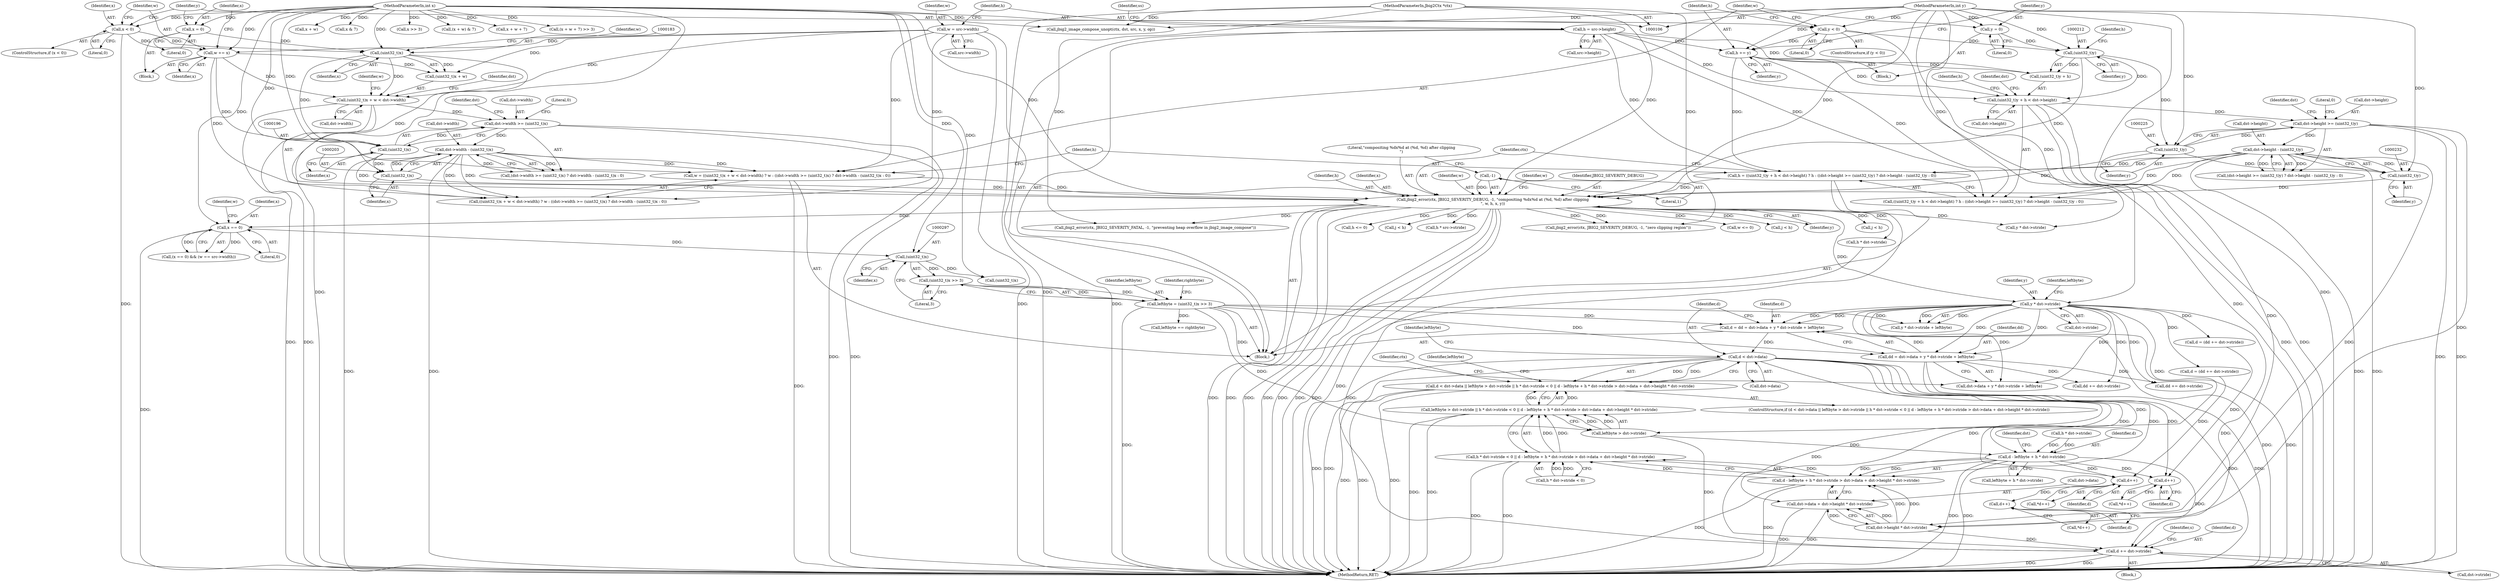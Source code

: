 digraph "0_ghostscript_e698d5c11d27212aa1098bc5b1673a3378563092_3@integer" {
"1000319" [label="(Call,d = dd = dst->data + y * dst->stride + leftbyte)"];
"1000321" [label="(Call,dd = dst->data + y * dst->stride + leftbyte)"];
"1000328" [label="(Call,y * dst->stride)"];
"1000235" [label="(Call,jbig2_error(ctx, JBIG2_SEVERITY_DEBUG, -1, \"compositing %dx%d at (%d, %d) after clipping\n\", w, h, x, y))"];
"1000107" [label="(MethodParameterIn,Jbig2Ctx *ctx)"];
"1000238" [label="(Call,-1)"];
"1000177" [label="(Call,w = ((uint32_t)x + w < dst->width) ? w : ((dst->width >= (uint32_t)x) ? dst->width - (uint32_t)x : 0))"];
"1000140" [label="(Call,w = src->width)"];
"1000160" [label="(Call,w += x)"];
"1000156" [label="(Call,x < 0)"];
"1000110" [label="(MethodParameterIn,int x)"];
"1000198" [label="(Call,dst->width - (uint32_t)x)"];
"1000191" [label="(Call,dst->width >= (uint32_t)x)"];
"1000180" [label="(Call,(uint32_t)x + w < dst->width)"];
"1000182" [label="(Call,(uint32_t)x)"];
"1000163" [label="(Call,x = 0)"];
"1000195" [label="(Call,(uint32_t)x)"];
"1000202" [label="(Call,(uint32_t)x)"];
"1000206" [label="(Call,h = ((uint32_t)y + h < dst->height) ? h : ((dst->height >= (uint32_t)y) ? dst->height - (uint32_t)y : 0))"];
"1000171" [label="(Call,h += y)"];
"1000167" [label="(Call,y < 0)"];
"1000111" [label="(MethodParameterIn,int y)"];
"1000145" [label="(Call,h = src->height)"];
"1000227" [label="(Call,dst->height - (uint32_t)y)"];
"1000220" [label="(Call,dst->height >= (uint32_t)y)"];
"1000209" [label="(Call,(uint32_t)y + h < dst->height)"];
"1000211" [label="(Call,(uint32_t)y)"];
"1000174" [label="(Call,y = 0)"];
"1000224" [label="(Call,(uint32_t)y)"];
"1000231" [label="(Call,(uint32_t)y)"];
"1000293" [label="(Call,leftbyte = (uint32_t)x >> 3)"];
"1000295" [label="(Call,(uint32_t)x >> 3)"];
"1000296" [label="(Call,(uint32_t)x)"];
"1000264" [label="(Call,x == 0)"];
"1000336" [label="(Call,d < dst->data)"];
"1000335" [label="(Call,d < dst->data || leftbyte > dst->stride || h * dst->stride < 0 || d - leftbyte + h * dst->stride > dst->data + dst->height * dst->stride)"];
"1000356" [label="(Call,d - leftbyte + h * dst->stride)"];
"1000355" [label="(Call,d - leftbyte + h * dst->stride > dst->data + dst->height * dst->stride)"];
"1000347" [label="(Call,h * dst->stride < 0 || d - leftbyte + h * dst->stride > dst->data + dst->height * dst->stride)"];
"1000341" [label="(Call,leftbyte > dst->stride || h * dst->stride < 0 || d - leftbyte + h * dst->stride > dst->data + dst->height * dst->stride)"];
"1000415" [label="(Call,d += dst->stride)"];
"1000468" [label="(Call,d++)"];
"1000562" [label="(Call,d++)"];
"1000596" [label="(Call,d++)"];
"1000365" [label="(Call,dst->data + dst->height * dst->stride)"];
"1000182" [label="(Call,(uint32_t)x)"];
"1000242" [label="(Identifier,h)"];
"1000385" [label="(Call,leftbyte == rightbyte)"];
"1000467" [label="(Call,*d++)"];
"1000243" [label="(Identifier,x)"];
"1000349" [label="(Call,h * dst->stride)"];
"1000220" [label="(Call,dst->height >= (uint32_t)y)"];
"1000151" [label="(Identifier,ss)"];
"1000186" [label="(Call,dst->width)"];
"1000386" [label="(Identifier,leftbyte)"];
"1000301" [label="(Identifier,rightbyte)"];
"1000141" [label="(Identifier,w)"];
"1000213" [label="(Identifier,y)"];
"1000210" [label="(Call,(uint32_t)y + h)"];
"1000219" [label="(Call,(dst->height >= (uint32_t)y) ? dst->height - (uint32_t)y : 0)"];
"1000156" [label="(Call,x < 0)"];
"1000468" [label="(Call,d++)"];
"1000211" [label="(Call,(uint32_t)y)"];
"1000146" [label="(Identifier,h)"];
"1000178" [label="(Identifier,w)"];
"1000240" [label="(Literal,\"compositing %dx%d at (%d, %d) after clipping\n\")"];
"1000162" [label="(Identifier,x)"];
"1000265" [label="(Identifier,x)"];
"1000304" [label="(Call,(uint32_t)x)"];
"1000228" [label="(Call,dst->height)"];
"1000233" [label="(Identifier,y)"];
"1000241" [label="(Identifier,w)"];
"1000195" [label="(Call,(uint32_t)x)"];
"1000179" [label="(Call,((uint32_t)x + w < dst->width) ? w : ((dst->width >= (uint32_t)x) ? dst->width - (uint32_t)x : 0))"];
"1000533" [label="(Call,x + w)"];
"1000176" [label="(Literal,0)"];
"1000313" [label="(Call,x & 7)"];
"1000170" [label="(Block,)"];
"1000145" [label="(Call,h = src->height)"];
"1000209" [label="(Call,(uint32_t)y + h < dst->height)"];
"1000234" [label="(Literal,0)"];
"1000356" [label="(Call,d - leftbyte + h * dst->stride)"];
"1000328" [label="(Call,y * dst->stride)"];
"1000379" [label="(Identifier,ctx)"];
"1000236" [label="(Identifier,ctx)"];
"1000227" [label="(Call,dst->height - (uint32_t)y)"];
"1000321" [label="(Call,dd = dst->data + y * dst->stride + leftbyte)"];
"1000319" [label="(Call,d = dd = dst->data + y * dst->stride + leftbyte)"];
"1000247" [label="(Call,w <= 0)"];
"1000597" [label="(Identifier,d)"];
"1000595" [label="(Call,*d++)"];
"1000334" [label="(ControlStructure,if (d < dst->data || leftbyte > dst->stride || h * dst->stride < 0 || d - leftbyte + h * dst->stride > dst->data + dst->height * dst->stride))"];
"1000335" [label="(Call,d < dst->data || leftbyte > dst->stride || h * dst->stride < 0 || d - leftbyte + h * dst->stride > dst->data + dst->height * dst->stride)"];
"1000177" [label="(Call,w = ((uint32_t)x + w < dst->width) ? w : ((dst->width >= (uint32_t)x) ? dst->width - (uint32_t)x : 0))"];
"1000367" [label="(Identifier,dst)"];
"1000513" [label="(Call,x >> 3)"];
"1000167" [label="(Call,y < 0)"];
"1000215" [label="(Call,dst->height)"];
"1000206" [label="(Call,h = ((uint32_t)y + h < dst->height) ? h : ((dst->height >= (uint32_t)y) ? dst->height - (uint32_t)y : 0))"];
"1000205" [label="(Literal,0)"];
"1000248" [label="(Identifier,w)"];
"1000171" [label="(Call,h += y)"];
"1000323" [label="(Call,dst->data + y * dst->stride + leftbyte)"];
"1000189" [label="(Identifier,w)"];
"1000596" [label="(Call,d++)"];
"1000161" [label="(Identifier,w)"];
"1000142" [label="(Call,src->width)"];
"1000164" [label="(Identifier,x)"];
"1000160" [label="(Call,w += x)"];
"1000169" [label="(Literal,0)"];
"1000200" [label="(Identifier,dst)"];
"1000264" [label="(Call,x == 0)"];
"1000341" [label="(Call,leftbyte > dst->stride || h * dst->stride < 0 || d - leftbyte + h * dst->stride > dst->data + dst->height * dst->stride)"];
"1000168" [label="(Identifier,y)"];
"1000451" [label="(Call,j < h)"];
"1000244" [label="(Identifier,y)"];
"1000400" [label="(Call,j < h)"];
"1000226" [label="(Identifier,y)"];
"1000263" [label="(Call,(x == 0) && (w == src->width))"];
"1000365" [label="(Call,dst->data + dst->height * dst->stride)"];
"1000192" [label="(Call,dst->width)"];
"1000343" [label="(Identifier,leftbyte)"];
"1000231" [label="(Call,(uint32_t)y)"];
"1000405" [label="(Block,)"];
"1000378" [label="(Call,jbig2_error(ctx, JBIG2_SEVERITY_FATAL, -1, \"preventing heap overflow in jbig2_image_compose\"))"];
"1000296" [label="(Call,(uint32_t)x)"];
"1000348" [label="(Call,h * dst->stride < 0)"];
"1000482" [label="(Call,dd += dst->stride)"];
"1000175" [label="(Identifier,y)"];
"1000250" [label="(Call,h <= 0)"];
"1000224" [label="(Call,(uint32_t)y)"];
"1000330" [label="(Call,dst->stride)"];
"1000294" [label="(Identifier,leftbyte)"];
"1000366" [label="(Call,dst->data)"];
"1000360" [label="(Call,h * dst->stride)"];
"1000222" [label="(Identifier,dst)"];
"1000155" [label="(ControlStructure,if (x < 0))"];
"1000157" [label="(Identifier,x)"];
"1000111" [label="(MethodParameterIn,int y)"];
"1000204" [label="(Identifier,x)"];
"1000110" [label="(MethodParameterIn,int x)"];
"1000190" [label="(Call,(dst->width >= (uint32_t)x) ? dst->width - (uint32_t)x : 0)"];
"1000480" [label="(Call,d = (dd += dst->stride))"];
"1000337" [label="(Identifier,d)"];
"1000147" [label="(Call,src->height)"];
"1000320" [label="(Identifier,d)"];
"1000299" [label="(Literal,3)"];
"1000133" [label="(Call,jbig2_image_compose_unopt(ctx, dst, src, x, y, op))"];
"1000554" [label="(Call,j < h)"];
"1000107" [label="(MethodParameterIn,Jbig2Ctx *ctx)"];
"1000421" [label="(Identifier,s)"];
"1000532" [label="(Call,(x + w) & 7)"];
"1000563" [label="(Identifier,d)"];
"1000347" [label="(Call,h * dst->stride < 0 || d - leftbyte + h * dst->stride > dst->data + dst->height * dst->stride)"];
"1000329" [label="(Identifier,y)"];
"1000338" [label="(Call,dst->data)"];
"1000507" [label="(Call,x + w + 7)"];
"1000268" [label="(Identifier,w)"];
"1000358" [label="(Call,leftbyte + h * dst->stride)"];
"1000174" [label="(Call,y = 0)"];
"1000417" [label="(Call,dst->stride)"];
"1000336" [label="(Call,d < dst->data)"];
"1000158" [label="(Literal,0)"];
"1000208" [label="(Call,((uint32_t)y + h < dst->height) ? h : ((dst->height >= (uint32_t)y) ? dst->height - (uint32_t)y : 0))"];
"1000342" [label="(Call,leftbyte > dst->stride)"];
"1000369" [label="(Call,dst->height * dst->stride)"];
"1000254" [label="(Call,jbig2_error(ctx, JBIG2_SEVERITY_DEBUG, -1, \"zero clipping region\"))"];
"1000327" [label="(Call,y * dst->stride + leftbyte)"];
"1000278" [label="(Call,y * dst->stride)"];
"1000197" [label="(Identifier,x)"];
"1000166" [label="(ControlStructure,if (y < 0))"];
"1000198" [label="(Call,dst->width - (uint32_t)x)"];
"1000562" [label="(Call,d++)"];
"1000355" [label="(Call,d - leftbyte + h * dst->stride > dst->data + dst->height * dst->stride)"];
"1000221" [label="(Call,dst->height)"];
"1000191" [label="(Call,dst->width >= (uint32_t)x)"];
"1000416" [label="(Identifier,d)"];
"1000180" [label="(Call,(uint32_t)x + w < dst->width)"];
"1000295" [label="(Call,(uint32_t)x >> 3)"];
"1000140" [label="(Call,w = src->width)"];
"1000165" [label="(Literal,0)"];
"1000286" [label="(Call,h * src->stride)"];
"1000113" [label="(Block,)"];
"1000184" [label="(Identifier,x)"];
"1000214" [label="(Identifier,h)"];
"1000298" [label="(Identifier,x)"];
"1000561" [label="(Call,*d++)"];
"1000237" [label="(Identifier,JBIG2_SEVERITY_DEBUG)"];
"1000229" [label="(Identifier,dst)"];
"1000266" [label="(Literal,0)"];
"1000638" [label="(Call,d = (dd += dst->stride))"];
"1000207" [label="(Identifier,h)"];
"1000159" [label="(Block,)"];
"1000506" [label="(Call,(x + w + 7) >> 3)"];
"1000293" [label="(Call,leftbyte = (uint32_t)x >> 3)"];
"1000322" [label="(Identifier,dd)"];
"1000235" [label="(Call,jbig2_error(ctx, JBIG2_SEVERITY_DEBUG, -1, \"compositing %dx%d at (%d, %d) after clipping\n\", w, h, x, y))"];
"1000163" [label="(Call,x = 0)"];
"1000202" [label="(Call,(uint32_t)x)"];
"1000238" [label="(Call,-1)"];
"1000654" [label="(MethodReturn,RET)"];
"1000469" [label="(Identifier,d)"];
"1000357" [label="(Identifier,d)"];
"1000333" [label="(Identifier,leftbyte)"];
"1000173" [label="(Identifier,y)"];
"1000640" [label="(Call,dd += dst->stride)"];
"1000218" [label="(Identifier,h)"];
"1000415" [label="(Call,d += dst->stride)"];
"1000172" [label="(Identifier,h)"];
"1000185" [label="(Identifier,w)"];
"1000199" [label="(Call,dst->width)"];
"1000193" [label="(Identifier,dst)"];
"1000239" [label="(Literal,1)"];
"1000181" [label="(Call,(uint32_t)x + w)"];
"1000319" -> "1000113"  [label="AST: "];
"1000319" -> "1000321"  [label="CFG: "];
"1000320" -> "1000319"  [label="AST: "];
"1000321" -> "1000319"  [label="AST: "];
"1000337" -> "1000319"  [label="CFG: "];
"1000321" -> "1000319"  [label="DDG: "];
"1000328" -> "1000319"  [label="DDG: "];
"1000328" -> "1000319"  [label="DDG: "];
"1000293" -> "1000319"  [label="DDG: "];
"1000319" -> "1000336"  [label="DDG: "];
"1000321" -> "1000323"  [label="CFG: "];
"1000322" -> "1000321"  [label="AST: "];
"1000323" -> "1000321"  [label="AST: "];
"1000321" -> "1000654"  [label="DDG: "];
"1000321" -> "1000654"  [label="DDG: "];
"1000328" -> "1000321"  [label="DDG: "];
"1000328" -> "1000321"  [label="DDG: "];
"1000293" -> "1000321"  [label="DDG: "];
"1000321" -> "1000482"  [label="DDG: "];
"1000321" -> "1000640"  [label="DDG: "];
"1000328" -> "1000327"  [label="AST: "];
"1000328" -> "1000330"  [label="CFG: "];
"1000329" -> "1000328"  [label="AST: "];
"1000330" -> "1000328"  [label="AST: "];
"1000333" -> "1000328"  [label="CFG: "];
"1000328" -> "1000654"  [label="DDG: "];
"1000328" -> "1000654"  [label="DDG: "];
"1000328" -> "1000323"  [label="DDG: "];
"1000328" -> "1000323"  [label="DDG: "];
"1000328" -> "1000327"  [label="DDG: "];
"1000328" -> "1000327"  [label="DDG: "];
"1000235" -> "1000328"  [label="DDG: "];
"1000111" -> "1000328"  [label="DDG: "];
"1000328" -> "1000342"  [label="DDG: "];
"1000328" -> "1000415"  [label="DDG: "];
"1000328" -> "1000480"  [label="DDG: "];
"1000328" -> "1000482"  [label="DDG: "];
"1000328" -> "1000638"  [label="DDG: "];
"1000328" -> "1000640"  [label="DDG: "];
"1000235" -> "1000113"  [label="AST: "];
"1000235" -> "1000244"  [label="CFG: "];
"1000236" -> "1000235"  [label="AST: "];
"1000237" -> "1000235"  [label="AST: "];
"1000238" -> "1000235"  [label="AST: "];
"1000240" -> "1000235"  [label="AST: "];
"1000241" -> "1000235"  [label="AST: "];
"1000242" -> "1000235"  [label="AST: "];
"1000243" -> "1000235"  [label="AST: "];
"1000244" -> "1000235"  [label="AST: "];
"1000248" -> "1000235"  [label="CFG: "];
"1000235" -> "1000654"  [label="DDG: "];
"1000235" -> "1000654"  [label="DDG: "];
"1000235" -> "1000654"  [label="DDG: "];
"1000235" -> "1000654"  [label="DDG: "];
"1000235" -> "1000654"  [label="DDG: "];
"1000235" -> "1000654"  [label="DDG: "];
"1000235" -> "1000654"  [label="DDG: "];
"1000107" -> "1000235"  [label="DDG: "];
"1000238" -> "1000235"  [label="DDG: "];
"1000177" -> "1000235"  [label="DDG: "];
"1000206" -> "1000235"  [label="DDG: "];
"1000182" -> "1000235"  [label="DDG: "];
"1000195" -> "1000235"  [label="DDG: "];
"1000202" -> "1000235"  [label="DDG: "];
"1000110" -> "1000235"  [label="DDG: "];
"1000231" -> "1000235"  [label="DDG: "];
"1000224" -> "1000235"  [label="DDG: "];
"1000211" -> "1000235"  [label="DDG: "];
"1000111" -> "1000235"  [label="DDG: "];
"1000235" -> "1000247"  [label="DDG: "];
"1000235" -> "1000250"  [label="DDG: "];
"1000235" -> "1000254"  [label="DDG: "];
"1000235" -> "1000254"  [label="DDG: "];
"1000235" -> "1000264"  [label="DDG: "];
"1000235" -> "1000278"  [label="DDG: "];
"1000235" -> "1000286"  [label="DDG: "];
"1000235" -> "1000349"  [label="DDG: "];
"1000235" -> "1000378"  [label="DDG: "];
"1000235" -> "1000400"  [label="DDG: "];
"1000235" -> "1000451"  [label="DDG: "];
"1000235" -> "1000554"  [label="DDG: "];
"1000107" -> "1000106"  [label="AST: "];
"1000107" -> "1000654"  [label="DDG: "];
"1000107" -> "1000133"  [label="DDG: "];
"1000107" -> "1000254"  [label="DDG: "];
"1000107" -> "1000378"  [label="DDG: "];
"1000238" -> "1000239"  [label="CFG: "];
"1000239" -> "1000238"  [label="AST: "];
"1000240" -> "1000238"  [label="CFG: "];
"1000177" -> "1000113"  [label="AST: "];
"1000177" -> "1000179"  [label="CFG: "];
"1000178" -> "1000177"  [label="AST: "];
"1000179" -> "1000177"  [label="AST: "];
"1000207" -> "1000177"  [label="CFG: "];
"1000177" -> "1000654"  [label="DDG: "];
"1000140" -> "1000177"  [label="DDG: "];
"1000160" -> "1000177"  [label="DDG: "];
"1000198" -> "1000177"  [label="DDG: "];
"1000198" -> "1000177"  [label="DDG: "];
"1000140" -> "1000113"  [label="AST: "];
"1000140" -> "1000142"  [label="CFG: "];
"1000141" -> "1000140"  [label="AST: "];
"1000142" -> "1000140"  [label="AST: "];
"1000146" -> "1000140"  [label="CFG: "];
"1000140" -> "1000654"  [label="DDG: "];
"1000140" -> "1000160"  [label="DDG: "];
"1000140" -> "1000180"  [label="DDG: "];
"1000140" -> "1000181"  [label="DDG: "];
"1000140" -> "1000179"  [label="DDG: "];
"1000160" -> "1000159"  [label="AST: "];
"1000160" -> "1000162"  [label="CFG: "];
"1000161" -> "1000160"  [label="AST: "];
"1000162" -> "1000160"  [label="AST: "];
"1000164" -> "1000160"  [label="CFG: "];
"1000156" -> "1000160"  [label="DDG: "];
"1000110" -> "1000160"  [label="DDG: "];
"1000160" -> "1000180"  [label="DDG: "];
"1000160" -> "1000181"  [label="DDG: "];
"1000160" -> "1000179"  [label="DDG: "];
"1000156" -> "1000155"  [label="AST: "];
"1000156" -> "1000158"  [label="CFG: "];
"1000157" -> "1000156"  [label="AST: "];
"1000158" -> "1000156"  [label="AST: "];
"1000161" -> "1000156"  [label="CFG: "];
"1000168" -> "1000156"  [label="CFG: "];
"1000156" -> "1000654"  [label="DDG: "];
"1000110" -> "1000156"  [label="DDG: "];
"1000156" -> "1000182"  [label="DDG: "];
"1000110" -> "1000106"  [label="AST: "];
"1000110" -> "1000654"  [label="DDG: "];
"1000110" -> "1000133"  [label="DDG: "];
"1000110" -> "1000163"  [label="DDG: "];
"1000110" -> "1000182"  [label="DDG: "];
"1000110" -> "1000195"  [label="DDG: "];
"1000110" -> "1000202"  [label="DDG: "];
"1000110" -> "1000264"  [label="DDG: "];
"1000110" -> "1000296"  [label="DDG: "];
"1000110" -> "1000304"  [label="DDG: "];
"1000110" -> "1000313"  [label="DDG: "];
"1000110" -> "1000506"  [label="DDG: "];
"1000110" -> "1000507"  [label="DDG: "];
"1000110" -> "1000513"  [label="DDG: "];
"1000110" -> "1000532"  [label="DDG: "];
"1000110" -> "1000533"  [label="DDG: "];
"1000198" -> "1000190"  [label="AST: "];
"1000198" -> "1000202"  [label="CFG: "];
"1000199" -> "1000198"  [label="AST: "];
"1000202" -> "1000198"  [label="AST: "];
"1000190" -> "1000198"  [label="CFG: "];
"1000198" -> "1000654"  [label="DDG: "];
"1000198" -> "1000654"  [label="DDG: "];
"1000198" -> "1000179"  [label="DDG: "];
"1000198" -> "1000179"  [label="DDG: "];
"1000198" -> "1000190"  [label="DDG: "];
"1000198" -> "1000190"  [label="DDG: "];
"1000191" -> "1000198"  [label="DDG: "];
"1000202" -> "1000198"  [label="DDG: "];
"1000191" -> "1000190"  [label="AST: "];
"1000191" -> "1000195"  [label="CFG: "];
"1000192" -> "1000191"  [label="AST: "];
"1000195" -> "1000191"  [label="AST: "];
"1000200" -> "1000191"  [label="CFG: "];
"1000205" -> "1000191"  [label="CFG: "];
"1000191" -> "1000654"  [label="DDG: "];
"1000191" -> "1000654"  [label="DDG: "];
"1000180" -> "1000191"  [label="DDG: "];
"1000195" -> "1000191"  [label="DDG: "];
"1000180" -> "1000179"  [label="AST: "];
"1000180" -> "1000186"  [label="CFG: "];
"1000181" -> "1000180"  [label="AST: "];
"1000186" -> "1000180"  [label="AST: "];
"1000189" -> "1000180"  [label="CFG: "];
"1000193" -> "1000180"  [label="CFG: "];
"1000180" -> "1000654"  [label="DDG: "];
"1000180" -> "1000654"  [label="DDG: "];
"1000182" -> "1000180"  [label="DDG: "];
"1000182" -> "1000181"  [label="AST: "];
"1000182" -> "1000184"  [label="CFG: "];
"1000183" -> "1000182"  [label="AST: "];
"1000184" -> "1000182"  [label="AST: "];
"1000185" -> "1000182"  [label="CFG: "];
"1000182" -> "1000181"  [label="DDG: "];
"1000163" -> "1000182"  [label="DDG: "];
"1000182" -> "1000195"  [label="DDG: "];
"1000163" -> "1000159"  [label="AST: "];
"1000163" -> "1000165"  [label="CFG: "];
"1000164" -> "1000163"  [label="AST: "];
"1000165" -> "1000163"  [label="AST: "];
"1000168" -> "1000163"  [label="CFG: "];
"1000195" -> "1000197"  [label="CFG: "];
"1000196" -> "1000195"  [label="AST: "];
"1000197" -> "1000195"  [label="AST: "];
"1000195" -> "1000202"  [label="DDG: "];
"1000202" -> "1000204"  [label="CFG: "];
"1000203" -> "1000202"  [label="AST: "];
"1000204" -> "1000202"  [label="AST: "];
"1000206" -> "1000113"  [label="AST: "];
"1000206" -> "1000208"  [label="CFG: "];
"1000207" -> "1000206"  [label="AST: "];
"1000208" -> "1000206"  [label="AST: "];
"1000236" -> "1000206"  [label="CFG: "];
"1000206" -> "1000654"  [label="DDG: "];
"1000171" -> "1000206"  [label="DDG: "];
"1000145" -> "1000206"  [label="DDG: "];
"1000227" -> "1000206"  [label="DDG: "];
"1000227" -> "1000206"  [label="DDG: "];
"1000171" -> "1000170"  [label="AST: "];
"1000171" -> "1000173"  [label="CFG: "];
"1000172" -> "1000171"  [label="AST: "];
"1000173" -> "1000171"  [label="AST: "];
"1000175" -> "1000171"  [label="CFG: "];
"1000167" -> "1000171"  [label="DDG: "];
"1000111" -> "1000171"  [label="DDG: "];
"1000145" -> "1000171"  [label="DDG: "];
"1000171" -> "1000209"  [label="DDG: "];
"1000171" -> "1000210"  [label="DDG: "];
"1000171" -> "1000208"  [label="DDG: "];
"1000167" -> "1000166"  [label="AST: "];
"1000167" -> "1000169"  [label="CFG: "];
"1000168" -> "1000167"  [label="AST: "];
"1000169" -> "1000167"  [label="AST: "];
"1000172" -> "1000167"  [label="CFG: "];
"1000178" -> "1000167"  [label="CFG: "];
"1000167" -> "1000654"  [label="DDG: "];
"1000111" -> "1000167"  [label="DDG: "];
"1000167" -> "1000211"  [label="DDG: "];
"1000111" -> "1000106"  [label="AST: "];
"1000111" -> "1000654"  [label="DDG: "];
"1000111" -> "1000133"  [label="DDG: "];
"1000111" -> "1000174"  [label="DDG: "];
"1000111" -> "1000211"  [label="DDG: "];
"1000111" -> "1000224"  [label="DDG: "];
"1000111" -> "1000231"  [label="DDG: "];
"1000111" -> "1000278"  [label="DDG: "];
"1000145" -> "1000113"  [label="AST: "];
"1000145" -> "1000147"  [label="CFG: "];
"1000146" -> "1000145"  [label="AST: "];
"1000147" -> "1000145"  [label="AST: "];
"1000151" -> "1000145"  [label="CFG: "];
"1000145" -> "1000654"  [label="DDG: "];
"1000145" -> "1000209"  [label="DDG: "];
"1000145" -> "1000210"  [label="DDG: "];
"1000145" -> "1000208"  [label="DDG: "];
"1000227" -> "1000219"  [label="AST: "];
"1000227" -> "1000231"  [label="CFG: "];
"1000228" -> "1000227"  [label="AST: "];
"1000231" -> "1000227"  [label="AST: "];
"1000219" -> "1000227"  [label="CFG: "];
"1000227" -> "1000654"  [label="DDG: "];
"1000227" -> "1000654"  [label="DDG: "];
"1000227" -> "1000208"  [label="DDG: "];
"1000227" -> "1000208"  [label="DDG: "];
"1000227" -> "1000219"  [label="DDG: "];
"1000227" -> "1000219"  [label="DDG: "];
"1000220" -> "1000227"  [label="DDG: "];
"1000231" -> "1000227"  [label="DDG: "];
"1000227" -> "1000369"  [label="DDG: "];
"1000220" -> "1000219"  [label="AST: "];
"1000220" -> "1000224"  [label="CFG: "];
"1000221" -> "1000220"  [label="AST: "];
"1000224" -> "1000220"  [label="AST: "];
"1000229" -> "1000220"  [label="CFG: "];
"1000234" -> "1000220"  [label="CFG: "];
"1000220" -> "1000654"  [label="DDG: "];
"1000220" -> "1000654"  [label="DDG: "];
"1000209" -> "1000220"  [label="DDG: "];
"1000224" -> "1000220"  [label="DDG: "];
"1000220" -> "1000369"  [label="DDG: "];
"1000209" -> "1000208"  [label="AST: "];
"1000209" -> "1000215"  [label="CFG: "];
"1000210" -> "1000209"  [label="AST: "];
"1000215" -> "1000209"  [label="AST: "];
"1000218" -> "1000209"  [label="CFG: "];
"1000222" -> "1000209"  [label="CFG: "];
"1000209" -> "1000654"  [label="DDG: "];
"1000209" -> "1000654"  [label="DDG: "];
"1000211" -> "1000209"  [label="DDG: "];
"1000209" -> "1000369"  [label="DDG: "];
"1000211" -> "1000210"  [label="AST: "];
"1000211" -> "1000213"  [label="CFG: "];
"1000212" -> "1000211"  [label="AST: "];
"1000213" -> "1000211"  [label="AST: "];
"1000214" -> "1000211"  [label="CFG: "];
"1000211" -> "1000210"  [label="DDG: "];
"1000174" -> "1000211"  [label="DDG: "];
"1000211" -> "1000224"  [label="DDG: "];
"1000174" -> "1000170"  [label="AST: "];
"1000174" -> "1000176"  [label="CFG: "];
"1000175" -> "1000174"  [label="AST: "];
"1000176" -> "1000174"  [label="AST: "];
"1000178" -> "1000174"  [label="CFG: "];
"1000224" -> "1000226"  [label="CFG: "];
"1000225" -> "1000224"  [label="AST: "];
"1000226" -> "1000224"  [label="AST: "];
"1000224" -> "1000231"  [label="DDG: "];
"1000231" -> "1000233"  [label="CFG: "];
"1000232" -> "1000231"  [label="AST: "];
"1000233" -> "1000231"  [label="AST: "];
"1000293" -> "1000113"  [label="AST: "];
"1000293" -> "1000295"  [label="CFG: "];
"1000294" -> "1000293"  [label="AST: "];
"1000295" -> "1000293"  [label="AST: "];
"1000301" -> "1000293"  [label="CFG: "];
"1000293" -> "1000654"  [label="DDG: "];
"1000295" -> "1000293"  [label="DDG: "];
"1000295" -> "1000293"  [label="DDG: "];
"1000293" -> "1000323"  [label="DDG: "];
"1000293" -> "1000327"  [label="DDG: "];
"1000293" -> "1000342"  [label="DDG: "];
"1000293" -> "1000385"  [label="DDG: "];
"1000295" -> "1000299"  [label="CFG: "];
"1000296" -> "1000295"  [label="AST: "];
"1000299" -> "1000295"  [label="AST: "];
"1000296" -> "1000295"  [label="DDG: "];
"1000296" -> "1000298"  [label="CFG: "];
"1000297" -> "1000296"  [label="AST: "];
"1000298" -> "1000296"  [label="AST: "];
"1000299" -> "1000296"  [label="CFG: "];
"1000264" -> "1000296"  [label="DDG: "];
"1000296" -> "1000304"  [label="DDG: "];
"1000264" -> "1000263"  [label="AST: "];
"1000264" -> "1000266"  [label="CFG: "];
"1000265" -> "1000264"  [label="AST: "];
"1000266" -> "1000264"  [label="AST: "];
"1000268" -> "1000264"  [label="CFG: "];
"1000263" -> "1000264"  [label="CFG: "];
"1000264" -> "1000654"  [label="DDG: "];
"1000264" -> "1000263"  [label="DDG: "];
"1000264" -> "1000263"  [label="DDG: "];
"1000336" -> "1000335"  [label="AST: "];
"1000336" -> "1000338"  [label="CFG: "];
"1000337" -> "1000336"  [label="AST: "];
"1000338" -> "1000336"  [label="AST: "];
"1000343" -> "1000336"  [label="CFG: "];
"1000335" -> "1000336"  [label="CFG: "];
"1000336" -> "1000654"  [label="DDG: "];
"1000336" -> "1000654"  [label="DDG: "];
"1000336" -> "1000335"  [label="DDG: "];
"1000336" -> "1000335"  [label="DDG: "];
"1000336" -> "1000356"  [label="DDG: "];
"1000336" -> "1000355"  [label="DDG: "];
"1000336" -> "1000365"  [label="DDG: "];
"1000336" -> "1000415"  [label="DDG: "];
"1000336" -> "1000468"  [label="DDG: "];
"1000336" -> "1000562"  [label="DDG: "];
"1000335" -> "1000334"  [label="AST: "];
"1000335" -> "1000341"  [label="CFG: "];
"1000341" -> "1000335"  [label="AST: "];
"1000379" -> "1000335"  [label="CFG: "];
"1000386" -> "1000335"  [label="CFG: "];
"1000335" -> "1000654"  [label="DDG: "];
"1000335" -> "1000654"  [label="DDG: "];
"1000335" -> "1000654"  [label="DDG: "];
"1000341" -> "1000335"  [label="DDG: "];
"1000341" -> "1000335"  [label="DDG: "];
"1000356" -> "1000355"  [label="AST: "];
"1000356" -> "1000358"  [label="CFG: "];
"1000357" -> "1000356"  [label="AST: "];
"1000358" -> "1000356"  [label="AST: "];
"1000367" -> "1000356"  [label="CFG: "];
"1000356" -> "1000654"  [label="DDG: "];
"1000356" -> "1000654"  [label="DDG: "];
"1000356" -> "1000355"  [label="DDG: "];
"1000356" -> "1000355"  [label="DDG: "];
"1000342" -> "1000356"  [label="DDG: "];
"1000360" -> "1000356"  [label="DDG: "];
"1000360" -> "1000356"  [label="DDG: "];
"1000356" -> "1000415"  [label="DDG: "];
"1000356" -> "1000468"  [label="DDG: "];
"1000356" -> "1000562"  [label="DDG: "];
"1000355" -> "1000347"  [label="AST: "];
"1000355" -> "1000365"  [label="CFG: "];
"1000365" -> "1000355"  [label="AST: "];
"1000347" -> "1000355"  [label="CFG: "];
"1000355" -> "1000654"  [label="DDG: "];
"1000355" -> "1000654"  [label="DDG: "];
"1000355" -> "1000347"  [label="DDG: "];
"1000355" -> "1000347"  [label="DDG: "];
"1000369" -> "1000355"  [label="DDG: "];
"1000369" -> "1000355"  [label="DDG: "];
"1000347" -> "1000341"  [label="AST: "];
"1000347" -> "1000348"  [label="CFG: "];
"1000348" -> "1000347"  [label="AST: "];
"1000341" -> "1000347"  [label="CFG: "];
"1000347" -> "1000654"  [label="DDG: "];
"1000347" -> "1000654"  [label="DDG: "];
"1000347" -> "1000341"  [label="DDG: "];
"1000347" -> "1000341"  [label="DDG: "];
"1000348" -> "1000347"  [label="DDG: "];
"1000348" -> "1000347"  [label="DDG: "];
"1000341" -> "1000342"  [label="CFG: "];
"1000342" -> "1000341"  [label="AST: "];
"1000341" -> "1000654"  [label="DDG: "];
"1000341" -> "1000654"  [label="DDG: "];
"1000342" -> "1000341"  [label="DDG: "];
"1000342" -> "1000341"  [label="DDG: "];
"1000415" -> "1000405"  [label="AST: "];
"1000415" -> "1000417"  [label="CFG: "];
"1000416" -> "1000415"  [label="AST: "];
"1000417" -> "1000415"  [label="AST: "];
"1000421" -> "1000415"  [label="CFG: "];
"1000415" -> "1000654"  [label="DDG: "];
"1000415" -> "1000654"  [label="DDG: "];
"1000342" -> "1000415"  [label="DDG: "];
"1000349" -> "1000415"  [label="DDG: "];
"1000369" -> "1000415"  [label="DDG: "];
"1000468" -> "1000467"  [label="AST: "];
"1000468" -> "1000469"  [label="CFG: "];
"1000469" -> "1000468"  [label="AST: "];
"1000467" -> "1000468"  [label="CFG: "];
"1000480" -> "1000468"  [label="DDG: "];
"1000562" -> "1000561"  [label="AST: "];
"1000562" -> "1000563"  [label="CFG: "];
"1000563" -> "1000562"  [label="AST: "];
"1000561" -> "1000562"  [label="CFG: "];
"1000638" -> "1000562"  [label="DDG: "];
"1000562" -> "1000596"  [label="DDG: "];
"1000596" -> "1000595"  [label="AST: "];
"1000596" -> "1000597"  [label="CFG: "];
"1000597" -> "1000596"  [label="AST: "];
"1000595" -> "1000596"  [label="CFG: "];
"1000365" -> "1000369"  [label="CFG: "];
"1000366" -> "1000365"  [label="AST: "];
"1000369" -> "1000365"  [label="AST: "];
"1000365" -> "1000654"  [label="DDG: "];
"1000365" -> "1000654"  [label="DDG: "];
"1000369" -> "1000365"  [label="DDG: "];
"1000369" -> "1000365"  [label="DDG: "];
}
